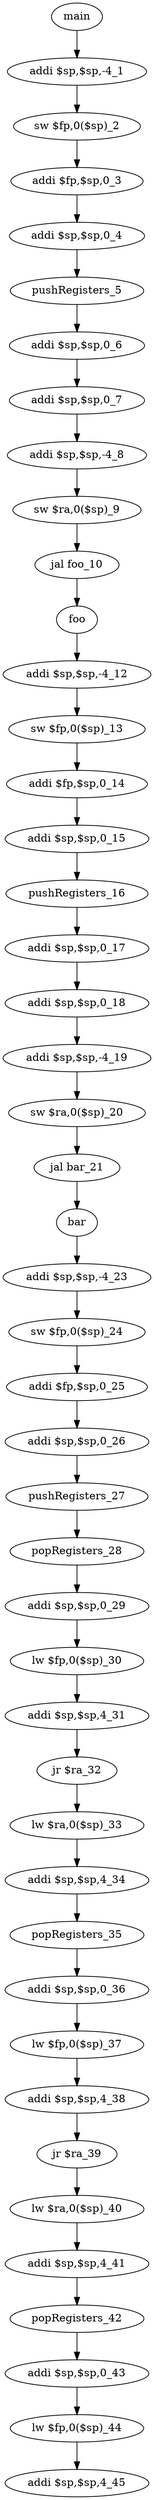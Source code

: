 digraph {
"main" -> "addi $sp,$sp,-4_1" -> "sw $fp,0($sp)_2" -> "addi $fp,$sp,0_3" -> "addi $sp,$sp,0_4" -> "pushRegisters_5" -> "addi $sp,$sp,0_6" -> "addi $sp,$sp,0_7" -> "addi $sp,$sp,-4_8" -> "sw $ra,0($sp)_9" -> "jal foo_10" -> "foo" -> "addi $sp,$sp,-4_12" -> "sw $fp,0($sp)_13" -> "addi $fp,$sp,0_14" -> "addi $sp,$sp,0_15" -> "pushRegisters_16" -> "addi $sp,$sp,0_17" -> "addi $sp,$sp,0_18" -> "addi $sp,$sp,-4_19" -> "sw $ra,0($sp)_20" -> "jal bar_21" -> "bar" -> "addi $sp,$sp,-4_23" -> "sw $fp,0($sp)_24" -> "addi $fp,$sp,0_25" -> "addi $sp,$sp,0_26" -> "pushRegisters_27" -> "popRegisters_28" -> "addi $sp,$sp,0_29" -> "lw $fp,0($sp)_30" -> "addi $sp,$sp,4_31" -> "jr $ra_32" -> "lw $ra,0($sp)_33" -> "addi $sp,$sp,4_34" -> "popRegisters_35" -> "addi $sp,$sp,0_36" -> "lw $fp,0($sp)_37" -> "addi $sp,$sp,4_38" -> "jr $ra_39" -> "lw $ra,0($sp)_40" -> "addi $sp,$sp,4_41" -> "popRegisters_42" -> "addi $sp,$sp,0_43" -> "lw $fp,0($sp)_44" -> "addi $sp,$sp,4_45"
}
